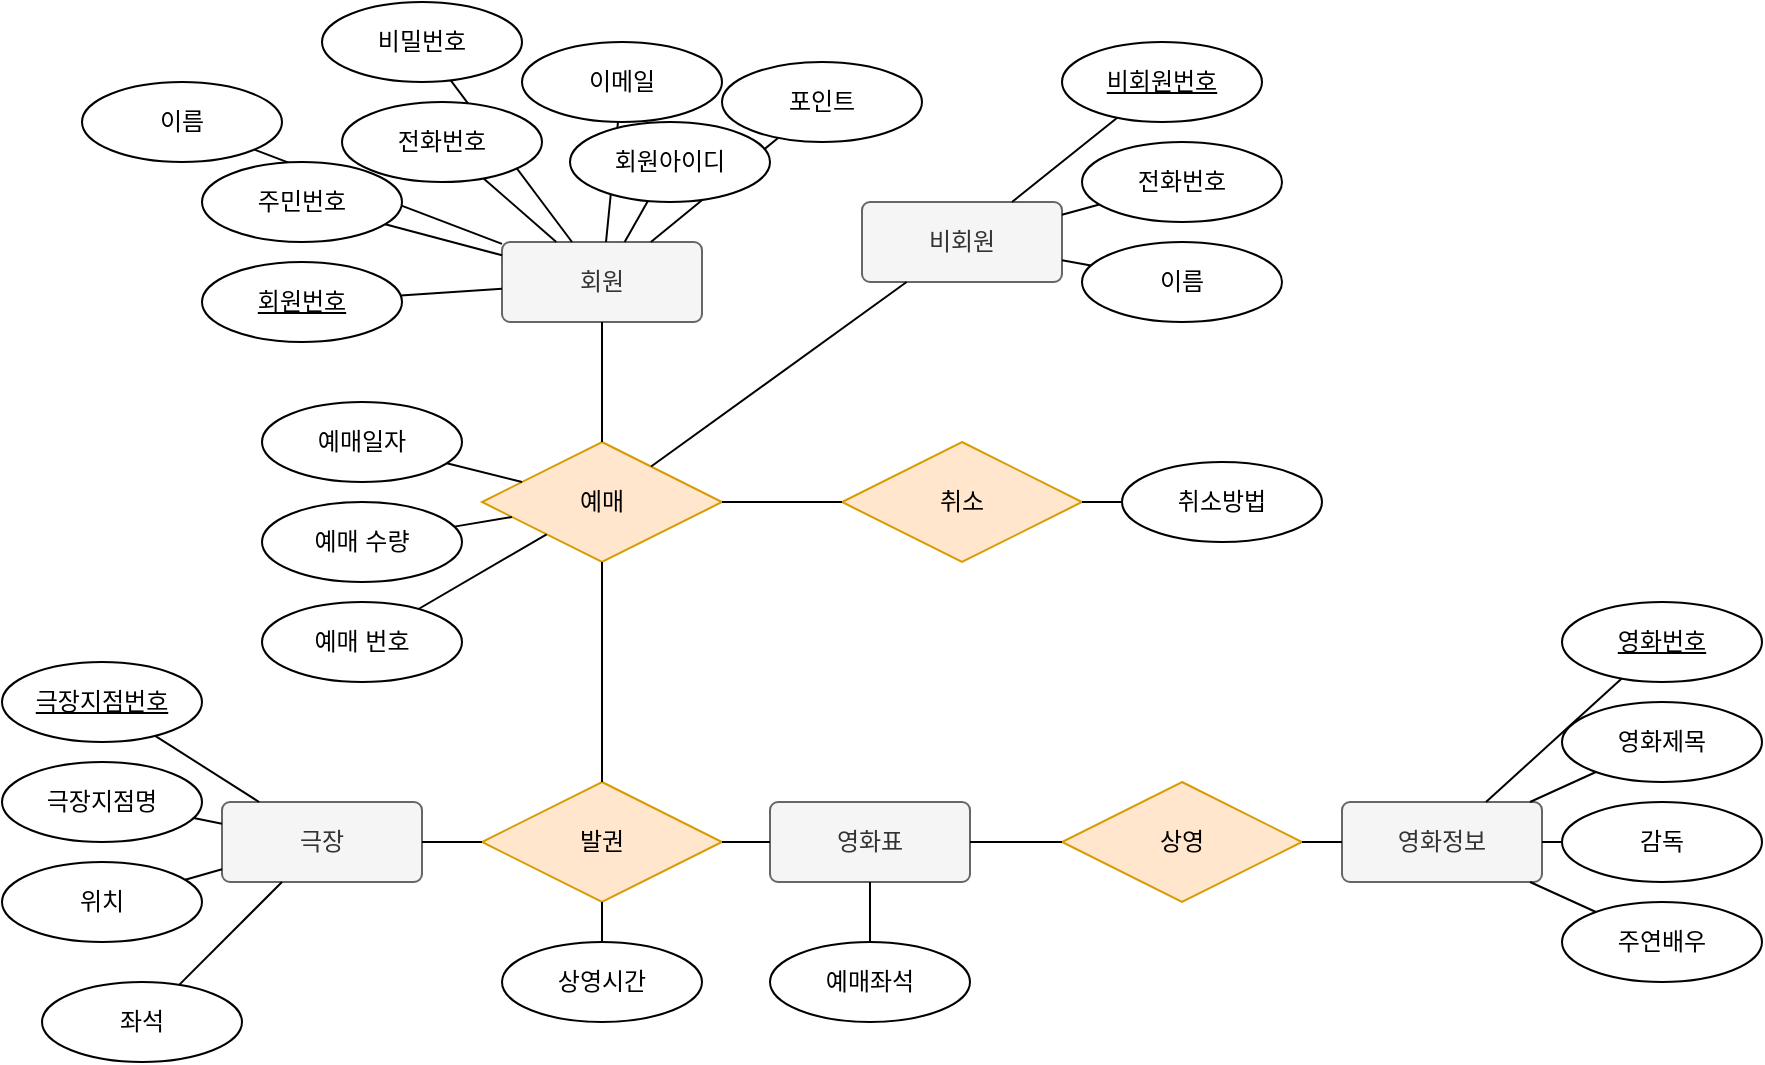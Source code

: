 <mxfile version="20.3.7" type="device"><diagram id="Um84oF9N45bwn9tTUMcD" name="페이지-1"><mxGraphModel dx="2520" dy="2188" grid="1" gridSize="10" guides="1" tooltips="1" connect="1" arrows="1" fold="1" page="1" pageScale="1" pageWidth="827" pageHeight="1169" math="0" shadow="0"><root><mxCell id="0"/><mxCell id="1" parent="0"/><mxCell id="bxCF5GCMnCosT5DZNRcD-1" value="이름" style="ellipse;whiteSpace=wrap;html=1;align=center;" parent="1" vertex="1"><mxGeometry x="20" y="-70" width="100" height="40" as="geometry"/></mxCell><mxCell id="bxCF5GCMnCosT5DZNRcD-2" value="비회원" style="rounded=1;arcSize=10;whiteSpace=wrap;html=1;align=center;fillColor=#f5f5f5;fontColor=#333333;strokeColor=#666666;" parent="1" vertex="1"><mxGeometry x="410" y="-10" width="100" height="40" as="geometry"/></mxCell><mxCell id="bxCF5GCMnCosT5DZNRcD-3" value="영화표" style="rounded=1;arcSize=10;whiteSpace=wrap;html=1;align=center;fillColor=#f5f5f5;fontColor=#333333;strokeColor=#666666;" parent="1" vertex="1"><mxGeometry x="364" y="290" width="100" height="40" as="geometry"/></mxCell><mxCell id="bxCF5GCMnCosT5DZNRcD-4" value="회원" style="rounded=1;arcSize=10;whiteSpace=wrap;html=1;align=center;fillColor=#f5f5f5;fontColor=#333333;strokeColor=#666666;" parent="1" vertex="1"><mxGeometry x="230" y="10" width="100" height="40" as="geometry"/></mxCell><mxCell id="bxCF5GCMnCosT5DZNRcD-7" value="예매" style="shape=rhombus;perimeter=rhombusPerimeter;whiteSpace=wrap;html=1;align=center;fillColor=#ffe6cc;strokeColor=#d79b00;" parent="1" vertex="1"><mxGeometry x="220" y="110" width="120" height="60" as="geometry"/></mxCell><mxCell id="bxCF5GCMnCosT5DZNRcD-8" value="상영" style="shape=rhombus;perimeter=rhombusPerimeter;whiteSpace=wrap;html=1;align=center;fillColor=#ffe6cc;strokeColor=#d79b00;" parent="1" vertex="1"><mxGeometry x="510" y="280" width="120" height="60" as="geometry"/></mxCell><mxCell id="bxCF5GCMnCosT5DZNRcD-9" value="극장" style="rounded=1;arcSize=10;whiteSpace=wrap;html=1;align=center;fillColor=#f5f5f5;fontColor=#333333;strokeColor=#666666;" parent="1" vertex="1"><mxGeometry x="90" y="290" width="100" height="40" as="geometry"/></mxCell><mxCell id="bxCF5GCMnCosT5DZNRcD-10" value="영화정보" style="rounded=1;arcSize=10;whiteSpace=wrap;html=1;align=center;fillColor=#f5f5f5;fontColor=#333333;strokeColor=#666666;" parent="1" vertex="1"><mxGeometry x="650" y="290" width="100" height="40" as="geometry"/></mxCell><mxCell id="bxCF5GCMnCosT5DZNRcD-11" value="발권" style="shape=rhombus;perimeter=rhombusPerimeter;whiteSpace=wrap;html=1;align=center;fillColor=#ffe6cc;strokeColor=#d79b00;" parent="1" vertex="1"><mxGeometry x="220" y="280" width="120" height="60" as="geometry"/></mxCell><mxCell id="bxCF5GCMnCosT5DZNRcD-12" value="이름" style="ellipse;whiteSpace=wrap;html=1;align=center;" parent="1" vertex="1"><mxGeometry x="520" y="10" width="100" height="40" as="geometry"/></mxCell><mxCell id="bxCF5GCMnCosT5DZNRcD-13" value="전화번호" style="ellipse;whiteSpace=wrap;html=1;align=center;" parent="1" vertex="1"><mxGeometry x="520" y="-40" width="100" height="40" as="geometry"/></mxCell><mxCell id="bxCF5GCMnCosT5DZNRcD-15" value="이메일" style="ellipse;whiteSpace=wrap;html=1;align=center;" parent="1" vertex="1"><mxGeometry x="240" y="-90" width="100" height="40" as="geometry"/></mxCell><mxCell id="bxCF5GCMnCosT5DZNRcD-18" value="비밀번호" style="ellipse;whiteSpace=wrap;html=1;align=center;" parent="1" vertex="1"><mxGeometry x="140" y="-110" width="100" height="40" as="geometry"/></mxCell><mxCell id="bxCF5GCMnCosT5DZNRcD-21" value="극장지점명" style="ellipse;whiteSpace=wrap;html=1;align=center;" parent="1" vertex="1"><mxGeometry x="-20" y="270" width="100" height="40" as="geometry"/></mxCell><mxCell id="bxCF5GCMnCosT5DZNRcD-22" value="위치" style="ellipse;whiteSpace=wrap;html=1;align=center;" parent="1" vertex="1"><mxGeometry x="-20" y="320" width="100" height="40" as="geometry"/></mxCell><mxCell id="bxCF5GCMnCosT5DZNRcD-23" value="상영시간" style="ellipse;whiteSpace=wrap;html=1;align=center;" parent="1" vertex="1"><mxGeometry x="230" y="360" width="100" height="40" as="geometry"/></mxCell><mxCell id="bxCF5GCMnCosT5DZNRcD-24" value="영화제목" style="ellipse;whiteSpace=wrap;html=1;align=center;" parent="1" vertex="1"><mxGeometry x="760" y="240" width="100" height="40" as="geometry"/></mxCell><mxCell id="bxCF5GCMnCosT5DZNRcD-25" value="감독" style="ellipse;whiteSpace=wrap;html=1;align=center;" parent="1" vertex="1"><mxGeometry x="760" y="290" width="100" height="40" as="geometry"/></mxCell><mxCell id="bxCF5GCMnCosT5DZNRcD-26" value="주연배우" style="ellipse;whiteSpace=wrap;html=1;align=center;" parent="1" vertex="1"><mxGeometry x="760" y="340" width="100" height="40" as="geometry"/></mxCell><mxCell id="bxCF5GCMnCosT5DZNRcD-27" value="취소" style="shape=rhombus;perimeter=rhombusPerimeter;whiteSpace=wrap;html=1;align=center;fillColor=#ffe6cc;strokeColor=#d79b00;" parent="1" vertex="1"><mxGeometry x="400" y="110" width="120" height="60" as="geometry"/></mxCell><mxCell id="bxCF5GCMnCosT5DZNRcD-28" value="취소방법" style="ellipse;whiteSpace=wrap;html=1;align=center;" parent="1" vertex="1"><mxGeometry x="540" y="120" width="100" height="40" as="geometry"/></mxCell><mxCell id="bxCF5GCMnCosT5DZNRcD-29" value="포인트" style="ellipse;whiteSpace=wrap;html=1;align=center;" parent="1" vertex="1"><mxGeometry x="340" y="-80" width="100" height="40" as="geometry"/></mxCell><mxCell id="bxCF5GCMnCosT5DZNRcD-30" value="예매일자" style="ellipse;whiteSpace=wrap;html=1;align=center;" parent="1" vertex="1"><mxGeometry x="110" y="90" width="100" height="40" as="geometry"/></mxCell><mxCell id="bxCF5GCMnCosT5DZNRcD-31" value="예매 수량" style="ellipse;whiteSpace=wrap;html=1;align=center;" parent="1" vertex="1"><mxGeometry x="110" y="140" width="100" height="40" as="geometry"/></mxCell><mxCell id="bxCF5GCMnCosT5DZNRcD-33" value="예매좌석" style="ellipse;whiteSpace=wrap;html=1;align=center;" parent="1" vertex="1"><mxGeometry x="364" y="360" width="100" height="40" as="geometry"/></mxCell><mxCell id="bxCF5GCMnCosT5DZNRcD-35" value="예매 번호" style="ellipse;whiteSpace=wrap;html=1;align=center;" parent="1" vertex="1"><mxGeometry x="110" y="190" width="100" height="40" as="geometry"/></mxCell><mxCell id="JByl6oY6NLeSLbSs_zMu-2" value="" style="endArrow=none;html=1;rounded=0;" edge="1" parent="1" source="bxCF5GCMnCosT5DZNRcD-2" target="bxCF5GCMnCosT5DZNRcD-13"><mxGeometry relative="1" as="geometry"><mxPoint x="340" y="10" as="sourcePoint"/><mxPoint x="500" y="10" as="targetPoint"/></mxGeometry></mxCell><mxCell id="JByl6oY6NLeSLbSs_zMu-3" value="" style="endArrow=none;html=1;rounded=0;" edge="1" parent="1" source="bxCF5GCMnCosT5DZNRcD-2" target="bxCF5GCMnCosT5DZNRcD-12"><mxGeometry relative="1" as="geometry"><mxPoint x="620" y="7.5" as="sourcePoint"/><mxPoint x="647.6" y="0.6" as="targetPoint"/></mxGeometry></mxCell><mxCell id="JByl6oY6NLeSLbSs_zMu-4" value="" style="endArrow=none;html=1;rounded=0;" edge="1" parent="1" source="bxCF5GCMnCosT5DZNRcD-4" target="bxCF5GCMnCosT5DZNRcD-17"><mxGeometry relative="1" as="geometry"><mxPoint x="620" y="32.5" as="sourcePoint"/><mxPoint x="647.6" y="39.4" as="targetPoint"/></mxGeometry></mxCell><mxCell id="JByl6oY6NLeSLbSs_zMu-5" value="" style="endArrow=none;html=1;rounded=0;" edge="1" parent="1" source="bxCF5GCMnCosT5DZNRcD-4" target="bxCF5GCMnCosT5DZNRcD-14"><mxGeometry relative="1" as="geometry"><mxPoint x="200" y="37.857" as="sourcePoint"/><mxPoint x="147.297" y="56.68" as="targetPoint"/></mxGeometry></mxCell><mxCell id="JByl6oY6NLeSLbSs_zMu-6" value="" style="endArrow=none;html=1;rounded=0;" edge="1" parent="1" source="bxCF5GCMnCosT5DZNRcD-4" target="bxCF5GCMnCosT5DZNRcD-16"><mxGeometry relative="1" as="geometry"><mxPoint x="210" y="47.857" as="sourcePoint"/><mxPoint x="157.297" y="66.68" as="targetPoint"/></mxGeometry></mxCell><mxCell id="JByl6oY6NLeSLbSs_zMu-8" value="" style="endArrow=none;html=1;rounded=0;" edge="1" parent="1" source="bxCF5GCMnCosT5DZNRcD-4" target="bxCF5GCMnCosT5DZNRcD-1"><mxGeometry relative="1" as="geometry"><mxPoint x="220" y="57.857" as="sourcePoint"/><mxPoint x="167.297" y="76.68" as="targetPoint"/></mxGeometry></mxCell><mxCell id="JByl6oY6NLeSLbSs_zMu-9" value="" style="endArrow=none;html=1;rounded=0;" edge="1" parent="1" source="bxCF5GCMnCosT5DZNRcD-4" target="bxCF5GCMnCosT5DZNRcD-18"><mxGeometry relative="1" as="geometry"><mxPoint x="210.591" y="-56.175" as="sourcePoint"/><mxPoint x="179.215" y="-73.769" as="targetPoint"/></mxGeometry></mxCell><mxCell id="JByl6oY6NLeSLbSs_zMu-10" value="" style="endArrow=none;html=1;rounded=0;" edge="1" parent="1" source="bxCF5GCMnCosT5DZNRcD-4" target="bxCF5GCMnCosT5DZNRcD-29"><mxGeometry relative="1" as="geometry"><mxPoint x="220.591" y="-46.175" as="sourcePoint"/><mxPoint x="189.215" y="-63.769" as="targetPoint"/></mxGeometry></mxCell><mxCell id="JByl6oY6NLeSLbSs_zMu-11" value="" style="endArrow=none;html=1;rounded=0;" edge="1" parent="1" source="bxCF5GCMnCosT5DZNRcD-7" target="bxCF5GCMnCosT5DZNRcD-30"><mxGeometry relative="1" as="geometry"><mxPoint x="230.591" y="-36.175" as="sourcePoint"/><mxPoint x="199.215" y="-53.769" as="targetPoint"/></mxGeometry></mxCell><mxCell id="JByl6oY6NLeSLbSs_zMu-12" value="" style="endArrow=none;html=1;rounded=0;" edge="1" parent="1" source="bxCF5GCMnCosT5DZNRcD-7" target="bxCF5GCMnCosT5DZNRcD-31"><mxGeometry relative="1" as="geometry"><mxPoint x="210" y="230" as="sourcePoint"/><mxPoint x="172.4" y="220.6" as="targetPoint"/></mxGeometry></mxCell><mxCell id="JByl6oY6NLeSLbSs_zMu-13" value="" style="endArrow=none;html=1;rounded=0;" edge="1" parent="1" source="bxCF5GCMnCosT5DZNRcD-7" target="bxCF5GCMnCosT5DZNRcD-35"><mxGeometry relative="1" as="geometry"><mxPoint x="220" y="240" as="sourcePoint"/><mxPoint x="182.4" y="230.6" as="targetPoint"/></mxGeometry></mxCell><mxCell id="JByl6oY6NLeSLbSs_zMu-14" value="" style="endArrow=none;html=1;rounded=0;" edge="1" parent="1" source="bxCF5GCMnCosT5DZNRcD-27" target="bxCF5GCMnCosT5DZNRcD-28"><mxGeometry relative="1" as="geometry"><mxPoint x="230" y="250" as="sourcePoint"/><mxPoint x="192.4" y="240.6" as="targetPoint"/></mxGeometry></mxCell><mxCell id="JByl6oY6NLeSLbSs_zMu-15" value="" style="endArrow=none;html=1;rounded=0;" edge="1" parent="1" source="bxCF5GCMnCosT5DZNRcD-8" target="bxCF5GCMnCosT5DZNRcD-3"><mxGeometry relative="1" as="geometry"><mxPoint x="500" y="230" as="sourcePoint"/><mxPoint x="530" y="230" as="targetPoint"/></mxGeometry></mxCell><mxCell id="JByl6oY6NLeSLbSs_zMu-16" value="" style="endArrow=none;html=1;rounded=0;" edge="1" parent="1" source="bxCF5GCMnCosT5DZNRcD-3" target="bxCF5GCMnCosT5DZNRcD-33"><mxGeometry relative="1" as="geometry"><mxPoint x="516.667" y="416.667" as="sourcePoint"/><mxPoint x="460" y="413.125" as="targetPoint"/></mxGeometry></mxCell><mxCell id="JByl6oY6NLeSLbSs_zMu-17" value="" style="endArrow=none;html=1;rounded=0;" edge="1" parent="1" source="bxCF5GCMnCosT5DZNRcD-8" target="bxCF5GCMnCosT5DZNRcD-10"><mxGeometry relative="1" as="geometry"><mxPoint x="526.667" y="426.667" as="sourcePoint"/><mxPoint x="470" y="423.125" as="targetPoint"/></mxGeometry></mxCell><mxCell id="JByl6oY6NLeSLbSs_zMu-18" value="" style="endArrow=none;html=1;rounded=0;" edge="1" parent="1" source="bxCF5GCMnCosT5DZNRcD-10" target="bxCF5GCMnCosT5DZNRcD-24"><mxGeometry relative="1" as="geometry"><mxPoint x="623.333" y="416.667" as="sourcePoint"/><mxPoint x="680" y="413.125" as="targetPoint"/></mxGeometry></mxCell><mxCell id="JByl6oY6NLeSLbSs_zMu-19" value="" style="endArrow=none;html=1;rounded=0;" edge="1" parent="1" source="bxCF5GCMnCosT5DZNRcD-10" target="bxCF5GCMnCosT5DZNRcD-25"><mxGeometry relative="1" as="geometry"><mxPoint x="780" y="392" as="sourcePoint"/><mxPoint x="803.003" y="383.453" as="targetPoint"/></mxGeometry></mxCell><mxCell id="JByl6oY6NLeSLbSs_zMu-20" value="" style="endArrow=none;html=1;rounded=0;" edge="1" parent="1" source="bxCF5GCMnCosT5DZNRcD-26" target="bxCF5GCMnCosT5DZNRcD-10"><mxGeometry relative="1" as="geometry"><mxPoint x="790" y="401.818" as="sourcePoint"/><mxPoint x="813.003" y="393.453" as="targetPoint"/></mxGeometry></mxCell><mxCell id="JByl6oY6NLeSLbSs_zMu-21" value="" style="endArrow=none;html=1;rounded=0;" edge="1" parent="1" source="bxCF5GCMnCosT5DZNRcD-23" target="bxCF5GCMnCosT5DZNRcD-11"><mxGeometry relative="1" as="geometry"><mxPoint x="802.458" y="453.308" as="sourcePoint"/><mxPoint x="763.333" y="430" as="targetPoint"/></mxGeometry></mxCell><mxCell id="JByl6oY6NLeSLbSs_zMu-22" value="" style="endArrow=none;html=1;rounded=0;" edge="1" parent="1" source="bxCF5GCMnCosT5DZNRcD-22" target="bxCF5GCMnCosT5DZNRcD-9"><mxGeometry relative="1" as="geometry"><mxPoint x="208.327" y="460.279" as="sourcePoint"/><mxPoint x="219.412" y="434.706" as="targetPoint"/></mxGeometry></mxCell><mxCell id="JByl6oY6NLeSLbSs_zMu-23" value="" style="endArrow=none;html=1;rounded=0;" edge="1" parent="1" source="bxCF5GCMnCosT5DZNRcD-9" target="bxCF5GCMnCosT5DZNRcD-11"><mxGeometry relative="1" as="geometry"><mxPoint x="218.327" y="470.279" as="sourcePoint"/><mxPoint x="229.412" y="444.706" as="targetPoint"/></mxGeometry></mxCell><mxCell id="JByl6oY6NLeSLbSs_zMu-24" value="" style="endArrow=none;html=1;rounded=0;" edge="1" parent="1" source="bxCF5GCMnCosT5DZNRcD-21" target="bxCF5GCMnCosT5DZNRcD-9"><mxGeometry relative="1" as="geometry"><mxPoint x="130" y="410" as="sourcePoint"/><mxPoint x="170" y="410" as="targetPoint"/></mxGeometry></mxCell><mxCell id="JByl6oY6NLeSLbSs_zMu-25" value="" style="endArrow=none;html=1;rounded=0;" edge="1" parent="1" source="bxCF5GCMnCosT5DZNRcD-7" target="bxCF5GCMnCosT5DZNRcD-11"><mxGeometry relative="1" as="geometry"><mxPoint x="40" y="360" as="sourcePoint"/><mxPoint x="30" y="399.286" as="targetPoint"/></mxGeometry></mxCell><mxCell id="JByl6oY6NLeSLbSs_zMu-26" value="" style="endArrow=none;html=1;rounded=0;" edge="1" parent="1" source="bxCF5GCMnCosT5DZNRcD-4" target="bxCF5GCMnCosT5DZNRcD-7"><mxGeometry relative="1" as="geometry"><mxPoint x="246.667" y="268.333" as="sourcePoint"/><mxPoint x="233.333" y="381.667" as="targetPoint"/></mxGeometry></mxCell><mxCell id="JByl6oY6NLeSLbSs_zMu-27" value="" style="endArrow=none;html=1;rounded=0;" edge="1" parent="1" source="bxCF5GCMnCosT5DZNRcD-2" target="bxCF5GCMnCosT5DZNRcD-7"><mxGeometry relative="1" as="geometry"><mxPoint x="250" y="40" as="sourcePoint"/><mxPoint x="250" y="210" as="targetPoint"/></mxGeometry></mxCell><mxCell id="JByl6oY6NLeSLbSs_zMu-29" value="" style="endArrow=none;html=1;rounded=0;" edge="1" parent="1" source="bxCF5GCMnCosT5DZNRcD-11" target="bxCF5GCMnCosT5DZNRcD-3"><mxGeometry relative="1" as="geometry"><mxPoint x="290" y="370" as="sourcePoint"/><mxPoint x="290" y="350" as="targetPoint"/></mxGeometry></mxCell><mxCell id="JByl6oY6NLeSLbSs_zMu-32" value="" style="endArrow=none;html=1;rounded=0;" edge="1" parent="1" target="bxCF5GCMnCosT5DZNRcD-4" source="JByl6oY6NLeSLbSs_zMu-31"><mxGeometry relative="1" as="geometry"><mxPoint x="-30" y="152.941" as="sourcePoint"/><mxPoint x="-320" y="170" as="targetPoint"/></mxGeometry></mxCell><mxCell id="JByl6oY6NLeSLbSs_zMu-33" value="" style="endArrow=none;html=1;rounded=0;" edge="1" parent="1" source="bxCF5GCMnCosT5DZNRcD-4" target="bxCF5GCMnCosT5DZNRcD-15"><mxGeometry relative="1" as="geometry"><mxPoint x="278.571" y="20" as="sourcePoint"/><mxPoint x="221.141" y="-80.503" as="targetPoint"/></mxGeometry></mxCell><mxCell id="bxCF5GCMnCosT5DZNRcD-14" value="주민번호" style="ellipse;whiteSpace=wrap;html=1;align=center;" parent="1" vertex="1"><mxGeometry x="80" y="-30" width="100" height="40" as="geometry"/></mxCell><mxCell id="bxCF5GCMnCosT5DZNRcD-16" value="전화번호" style="ellipse;whiteSpace=wrap;html=1;align=center;" parent="1" vertex="1"><mxGeometry x="150" y="-60" width="100" height="40" as="geometry"/></mxCell><mxCell id="JByl6oY6NLeSLbSs_zMu-31" value="회원번호" style="ellipse;whiteSpace=wrap;html=1;align=center;fontStyle=4;" vertex="1" parent="1"><mxGeometry x="80" y="20" width="100" height="40" as="geometry"/></mxCell><mxCell id="bxCF5GCMnCosT5DZNRcD-17" value="회원아이디" style="ellipse;whiteSpace=wrap;html=1;align=center;" parent="1" vertex="1"><mxGeometry x="264" y="-50" width="100" height="40" as="geometry"/></mxCell><mxCell id="JByl6oY6NLeSLbSs_zMu-34" value="비회원번호" style="ellipse;whiteSpace=wrap;html=1;align=center;fontStyle=4" vertex="1" parent="1"><mxGeometry x="510" y="-90" width="100" height="40" as="geometry"/></mxCell><mxCell id="JByl6oY6NLeSLbSs_zMu-35" value="" style="endArrow=none;html=1;rounded=0;" edge="1" parent="1" source="bxCF5GCMnCosT5DZNRcD-2" target="JByl6oY6NLeSLbSs_zMu-34"><mxGeometry relative="1" as="geometry"><mxPoint x="520" y="6.364" as="sourcePoint"/><mxPoint x="538.689" y="1.267" as="targetPoint"/></mxGeometry></mxCell><mxCell id="JByl6oY6NLeSLbSs_zMu-38" value="영화번호" style="ellipse;whiteSpace=wrap;html=1;align=center;fontStyle=4" vertex="1" parent="1"><mxGeometry x="760" y="190" width="100" height="40" as="geometry"/></mxCell><mxCell id="JByl6oY6NLeSLbSs_zMu-39" value="극장지점번호" style="ellipse;whiteSpace=wrap;html=1;align=center;fontStyle=4" vertex="1" parent="1"><mxGeometry x="-20" y="220" width="100" height="40" as="geometry"/></mxCell><mxCell id="JByl6oY6NLeSLbSs_zMu-44" value="" style="endArrow=none;html=1;rounded=0;" edge="1" parent="1" source="JByl6oY6NLeSLbSs_zMu-39" target="bxCF5GCMnCosT5DZNRcD-9"><mxGeometry relative="1" as="geometry"><mxPoint x="180" y="290" as="sourcePoint"/><mxPoint x="340" y="290" as="targetPoint"/></mxGeometry></mxCell><mxCell id="JByl6oY6NLeSLbSs_zMu-45" value="좌석" style="ellipse;whiteSpace=wrap;html=1;align=center;" vertex="1" parent="1"><mxGeometry y="380" width="100" height="40" as="geometry"/></mxCell><mxCell id="JByl6oY6NLeSLbSs_zMu-46" value="" style="endArrow=none;html=1;rounded=0;" edge="1" parent="1" source="JByl6oY6NLeSLbSs_zMu-45" target="bxCF5GCMnCosT5DZNRcD-9"><mxGeometry relative="1" as="geometry"><mxPoint x="81.603" y="338.906" as="sourcePoint"/><mxPoint x="100" y="333.636" as="targetPoint"/></mxGeometry></mxCell><mxCell id="JByl6oY6NLeSLbSs_zMu-48" value="" style="endArrow=none;html=1;rounded=0;" edge="1" parent="1" source="bxCF5GCMnCosT5DZNRcD-10" target="JByl6oY6NLeSLbSs_zMu-38"><mxGeometry relative="1" as="geometry"><mxPoint x="754" y="300" as="sourcePoint"/><mxPoint x="786.969" y="285.014" as="targetPoint"/></mxGeometry></mxCell><mxCell id="JByl6oY6NLeSLbSs_zMu-49" value="" style="endArrow=none;html=1;rounded=0;" edge="1" parent="1" source="bxCF5GCMnCosT5DZNRcD-27" target="bxCF5GCMnCosT5DZNRcD-7"><mxGeometry relative="1" as="geometry"><mxPoint x="442.308" y="40" as="sourcePoint"/><mxPoint x="314.545" y="132.273" as="targetPoint"/></mxGeometry></mxCell></root></mxGraphModel></diagram></mxfile>